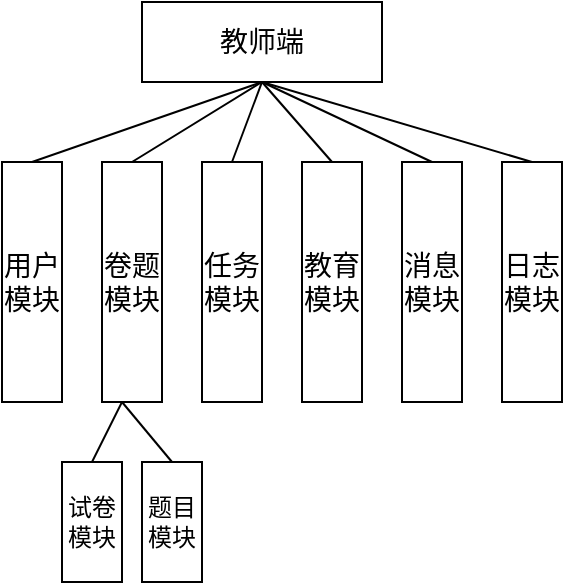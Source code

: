 <mxfile version="13.9.3" type="github">
  <diagram id="NuhaV_3W9dPpnOdYNNlX" name="Page-1">
    <mxGraphModel dx="1025" dy="526" grid="1" gridSize="10" guides="1" tooltips="1" connect="1" arrows="1" fold="1" page="1" pageScale="1" pageWidth="827" pageHeight="1169" math="0" shadow="0">
      <root>
        <mxCell id="0" />
        <mxCell id="1" parent="0" />
        <mxCell id="Z9LKO_j8O5hAG4gf7Dcm-1" value="&lt;font style=&quot;font-size: 14px&quot;&gt;教师端&lt;/font&gt;" style="rounded=0;whiteSpace=wrap;html=1;" vertex="1" parent="1">
          <mxGeometry x="310" y="120" width="120" height="40" as="geometry" />
        </mxCell>
        <mxCell id="Z9LKO_j8O5hAG4gf7Dcm-6" value="&lt;font style=&quot;font-size: 14px&quot;&gt;用户模块&lt;/font&gt;" style="rounded=0;whiteSpace=wrap;html=1;" vertex="1" parent="1">
          <mxGeometry x="240" y="200" width="30" height="120" as="geometry" />
        </mxCell>
        <mxCell id="Z9LKO_j8O5hAG4gf7Dcm-7" value="&lt;font style=&quot;font-size: 14px&quot;&gt;卷题模块&lt;/font&gt;" style="rounded=0;whiteSpace=wrap;html=1;" vertex="1" parent="1">
          <mxGeometry x="290" y="200" width="30" height="120" as="geometry" />
        </mxCell>
        <mxCell id="Z9LKO_j8O5hAG4gf7Dcm-8" value="&lt;font style=&quot;font-size: 14px&quot;&gt;任务模块&lt;/font&gt;" style="rounded=0;whiteSpace=wrap;html=1;" vertex="1" parent="1">
          <mxGeometry x="340" y="200" width="30" height="120" as="geometry" />
        </mxCell>
        <mxCell id="Z9LKO_j8O5hAG4gf7Dcm-9" value="&lt;font style=&quot;font-size: 14px&quot;&gt;教育模块&lt;/font&gt;" style="rounded=0;whiteSpace=wrap;html=1;" vertex="1" parent="1">
          <mxGeometry x="390" y="200" width="30" height="120" as="geometry" />
        </mxCell>
        <mxCell id="Z9LKO_j8O5hAG4gf7Dcm-10" value="&lt;font style=&quot;font-size: 14px&quot;&gt;消息模块&lt;/font&gt;" style="rounded=0;whiteSpace=wrap;html=1;" vertex="1" parent="1">
          <mxGeometry x="440" y="200" width="30" height="120" as="geometry" />
        </mxCell>
        <mxCell id="Z9LKO_j8O5hAG4gf7Dcm-12" value="&lt;font style=&quot;font-size: 14px&quot;&gt;日志模块&lt;/font&gt;" style="rounded=0;whiteSpace=wrap;html=1;" vertex="1" parent="1">
          <mxGeometry x="490" y="200" width="30" height="120" as="geometry" />
        </mxCell>
        <mxCell id="Z9LKO_j8O5hAG4gf7Dcm-13" value="" style="endArrow=none;html=1;entryX=0.5;entryY=1;entryDx=0;entryDy=0;exitX=0.5;exitY=0;exitDx=0;exitDy=0;" edge="1" parent="1" source="Z9LKO_j8O5hAG4gf7Dcm-6" target="Z9LKO_j8O5hAG4gf7Dcm-1">
          <mxGeometry width="50" height="50" relative="1" as="geometry">
            <mxPoint x="390" y="300" as="sourcePoint" />
            <mxPoint x="440" y="250" as="targetPoint" />
          </mxGeometry>
        </mxCell>
        <mxCell id="Z9LKO_j8O5hAG4gf7Dcm-17" value="" style="endArrow=none;html=1;exitX=0.5;exitY=0;exitDx=0;exitDy=0;" edge="1" parent="1" source="Z9LKO_j8O5hAG4gf7Dcm-9">
          <mxGeometry width="50" height="50" relative="1" as="geometry">
            <mxPoint x="320" y="210" as="sourcePoint" />
            <mxPoint x="370" y="160" as="targetPoint" />
          </mxGeometry>
        </mxCell>
        <mxCell id="Z9LKO_j8O5hAG4gf7Dcm-18" value="" style="endArrow=none;html=1;exitX=0.5;exitY=0;exitDx=0;exitDy=0;" edge="1" parent="1" source="Z9LKO_j8O5hAG4gf7Dcm-8">
          <mxGeometry width="50" height="50" relative="1" as="geometry">
            <mxPoint x="320" y="210" as="sourcePoint" />
            <mxPoint x="370" y="160" as="targetPoint" />
          </mxGeometry>
        </mxCell>
        <mxCell id="Z9LKO_j8O5hAG4gf7Dcm-19" value="" style="endArrow=none;html=1;entryX=0.5;entryY=1;entryDx=0;entryDy=0;exitX=0.5;exitY=0;exitDx=0;exitDy=0;" edge="1" parent="1" source="Z9LKO_j8O5hAG4gf7Dcm-7" target="Z9LKO_j8O5hAG4gf7Dcm-1">
          <mxGeometry width="50" height="50" relative="1" as="geometry">
            <mxPoint x="390" y="300" as="sourcePoint" />
            <mxPoint x="440" y="250" as="targetPoint" />
          </mxGeometry>
        </mxCell>
        <mxCell id="Z9LKO_j8O5hAG4gf7Dcm-20" value="" style="endArrow=none;html=1;exitX=0.5;exitY=0;exitDx=0;exitDy=0;" edge="1" parent="1" source="Z9LKO_j8O5hAG4gf7Dcm-12">
          <mxGeometry width="50" height="50" relative="1" as="geometry">
            <mxPoint x="380" y="280" as="sourcePoint" />
            <mxPoint x="370" y="160" as="targetPoint" />
          </mxGeometry>
        </mxCell>
        <mxCell id="Z9LKO_j8O5hAG4gf7Dcm-21" value="" style="endArrow=none;html=1;entryX=0.5;entryY=1;entryDx=0;entryDy=0;exitX=0.5;exitY=0;exitDx=0;exitDy=0;" edge="1" parent="1" source="Z9LKO_j8O5hAG4gf7Dcm-10" target="Z9LKO_j8O5hAG4gf7Dcm-1">
          <mxGeometry width="50" height="50" relative="1" as="geometry">
            <mxPoint x="390" y="300" as="sourcePoint" />
            <mxPoint x="440" y="250" as="targetPoint" />
          </mxGeometry>
        </mxCell>
        <mxCell id="Z9LKO_j8O5hAG4gf7Dcm-23" value="题目模块" style="rounded=0;whiteSpace=wrap;html=1;" vertex="1" parent="1">
          <mxGeometry x="310" y="350" width="30" height="60" as="geometry" />
        </mxCell>
        <mxCell id="Z9LKO_j8O5hAG4gf7Dcm-24" value="试卷模块" style="rounded=0;whiteSpace=wrap;html=1;" vertex="1" parent="1">
          <mxGeometry x="270" y="350" width="30" height="60" as="geometry" />
        </mxCell>
        <mxCell id="Z9LKO_j8O5hAG4gf7Dcm-25" value="" style="endArrow=none;html=1;exitX=0.5;exitY=0;exitDx=0;exitDy=0;" edge="1" parent="1" source="Z9LKO_j8O5hAG4gf7Dcm-24">
          <mxGeometry width="50" height="50" relative="1" as="geometry">
            <mxPoint x="390" y="300" as="sourcePoint" />
            <mxPoint x="300" y="320" as="targetPoint" />
          </mxGeometry>
        </mxCell>
        <mxCell id="Z9LKO_j8O5hAG4gf7Dcm-26" value="" style="endArrow=none;html=1;exitX=0.5;exitY=0;exitDx=0;exitDy=0;" edge="1" parent="1" source="Z9LKO_j8O5hAG4gf7Dcm-23">
          <mxGeometry width="50" height="50" relative="1" as="geometry">
            <mxPoint x="320" y="340" as="sourcePoint" />
            <mxPoint x="300" y="320" as="targetPoint" />
          </mxGeometry>
        </mxCell>
      </root>
    </mxGraphModel>
  </diagram>
</mxfile>
